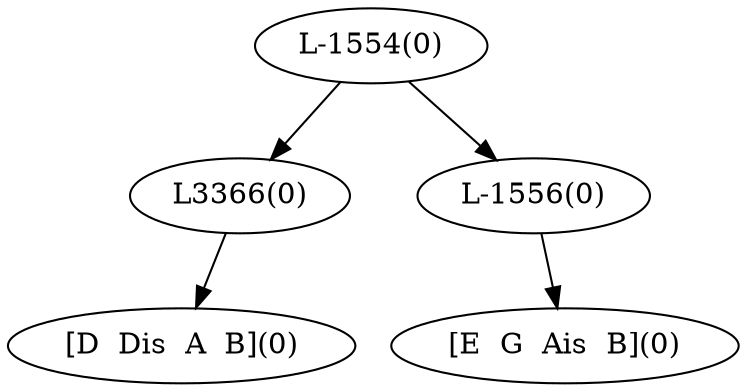 digraph sample{
"L3366(0)"->"[D  Dis  A  B](0)"
"L-1556(0)"->"[E  G  Ais  B](0)"
"L-1554(0)"->"L3366(0)"
"L-1554(0)"->"L-1556(0)"
{rank = min; "L-1554(0)"}
{rank = same; "L3366(0)"; "L-1556(0)";}
{rank = max; "[D  Dis  A  B](0)"; "[E  G  Ais  B](0)";}
}